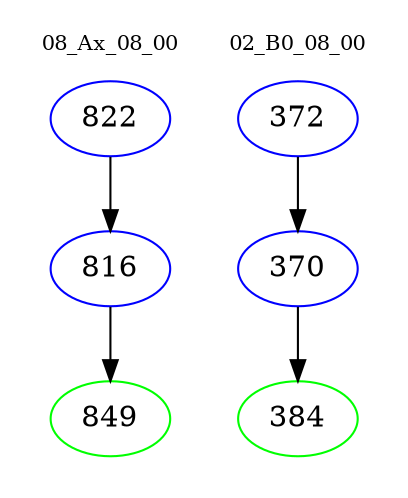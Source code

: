 digraph{
subgraph cluster_0 {
color = white
label = "08_Ax_08_00";
fontsize=10;
T0_822 [label="822", color="blue"]
T0_822 -> T0_816 [color="black"]
T0_816 [label="816", color="blue"]
T0_816 -> T0_849 [color="black"]
T0_849 [label="849", color="green"]
}
subgraph cluster_1 {
color = white
label = "02_B0_08_00";
fontsize=10;
T1_372 [label="372", color="blue"]
T1_372 -> T1_370 [color="black"]
T1_370 [label="370", color="blue"]
T1_370 -> T1_384 [color="black"]
T1_384 [label="384", color="green"]
}
}
